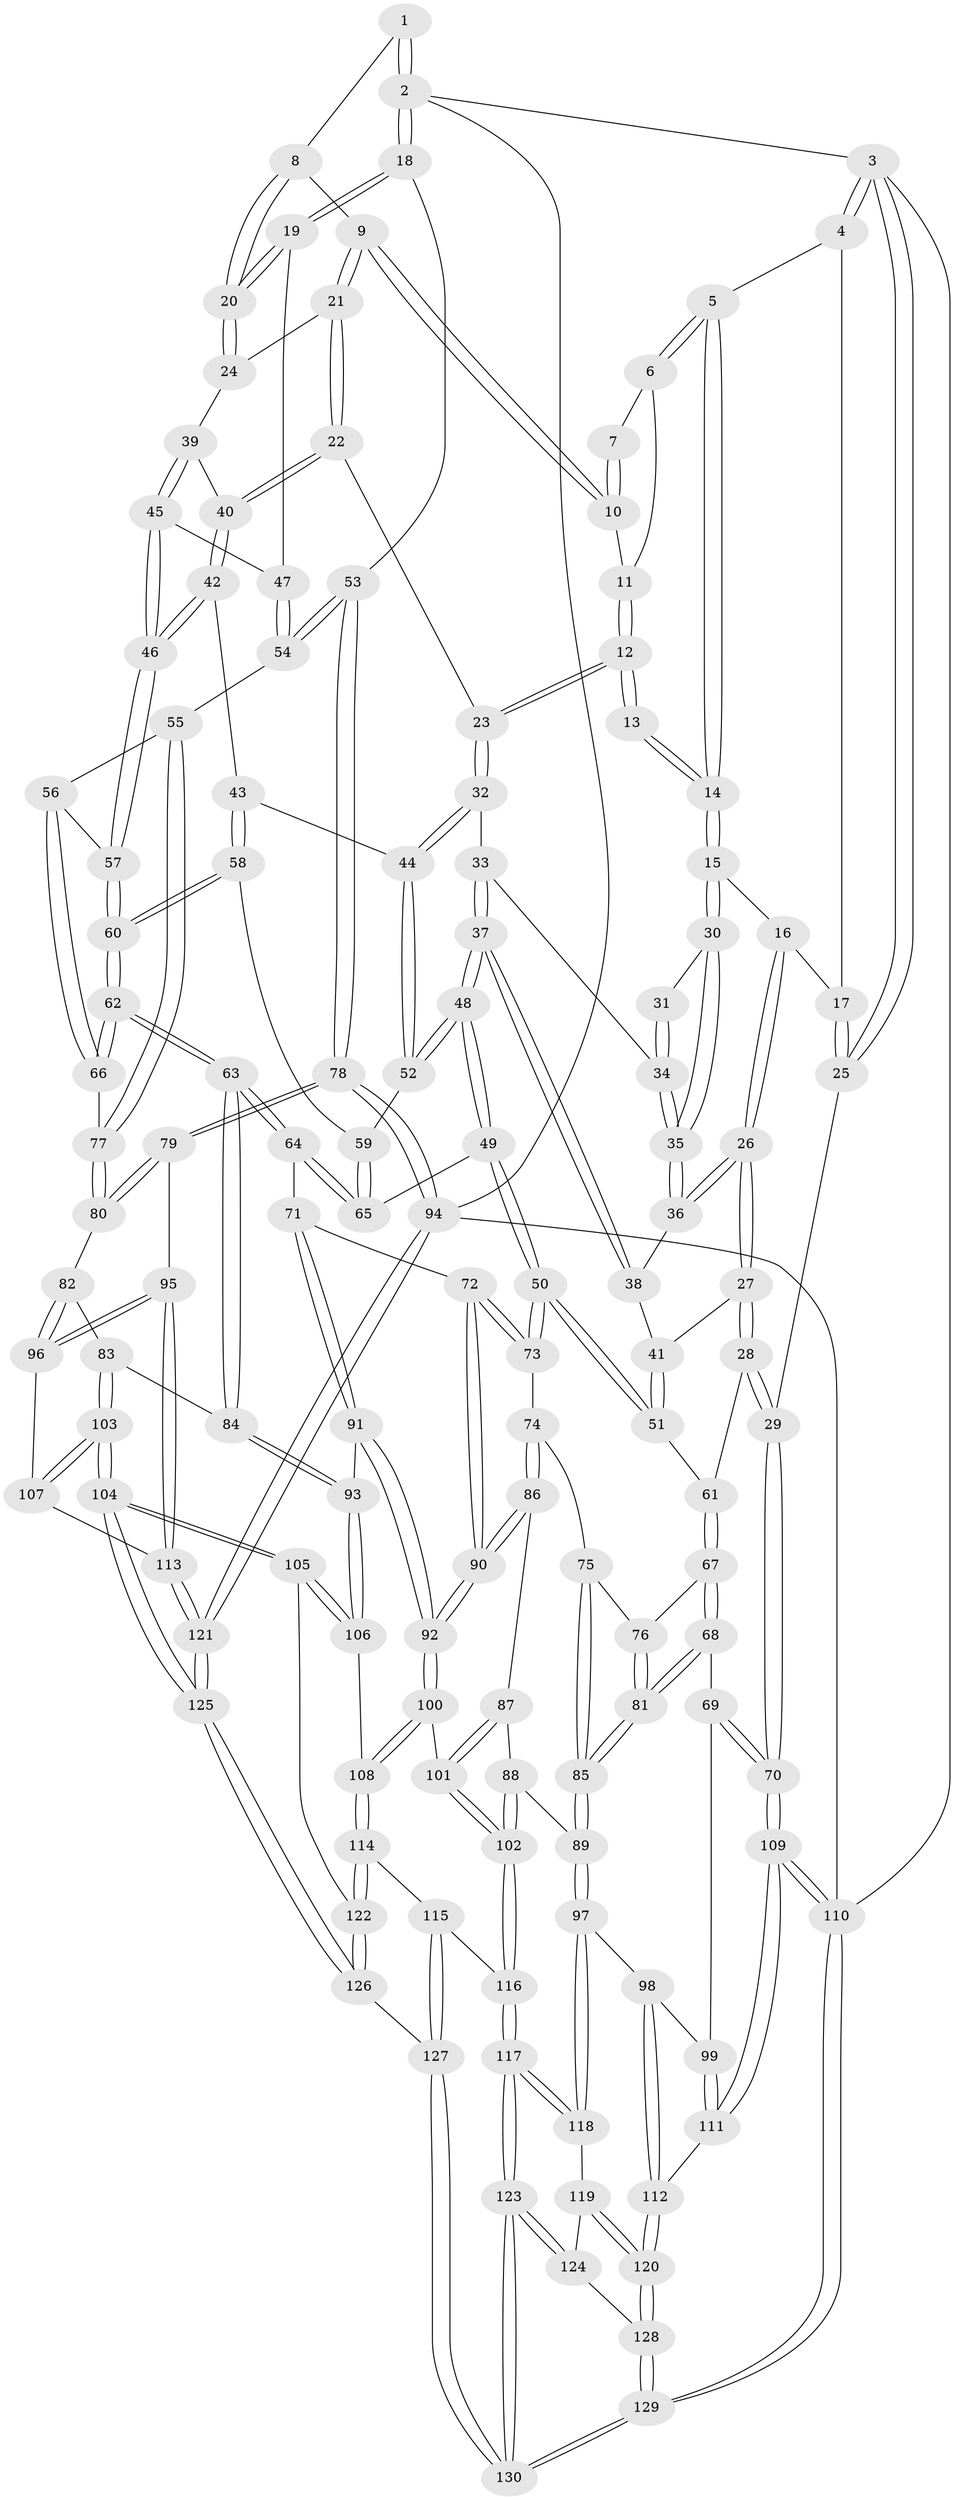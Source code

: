 // coarse degree distribution, {2: 0.1076923076923077, 4: 0.26153846153846155, 6: 0.015384615384615385, 3: 0.5692307692307692, 5: 0.046153846153846156}
// Generated by graph-tools (version 1.1) at 2025/54/03/04/25 22:54:09]
// undirected, 130 vertices, 322 edges
graph export_dot {
  node [color=gray90,style=filled];
  1 [pos="+0.8981881382606391+0"];
  2 [pos="+1+0"];
  3 [pos="+0+0"];
  4 [pos="+0.32221050872590457+0"];
  5 [pos="+0.3757688551355846+0"];
  6 [pos="+0.5350050475820702+0"];
  7 [pos="+0.6507130588739432+0"];
  8 [pos="+0.8266995421194943+0.056472166920097114"];
  9 [pos="+0.7274956334492033+0.10924484730898054"];
  10 [pos="+0.7231593502075436+0.10038342035341125"];
  11 [pos="+0.5917162901308056+0.047024385849976896"];
  12 [pos="+0.5710079463716241+0.152865178104381"];
  13 [pos="+0.5667366223906165+0.15233933731886473"];
  14 [pos="+0.3629688781318069+0"];
  15 [pos="+0.3344091226356099+0.0757978636464979"];
  16 [pos="+0.10515930037797783+0.1153930165381659"];
  17 [pos="+0.10300409678869497+0.11286882240050074"];
  18 [pos="+1+0.09148634349575124"];
  19 [pos="+1+0.1827341803701699"];
  20 [pos="+1+0.18083049221954872"];
  21 [pos="+0.7234046163695294+0.12906573302690133"];
  22 [pos="+0.6650531960095022+0.2067412549630582"];
  23 [pos="+0.6475075097213718+0.20679320356263778"];
  24 [pos="+0.8985996219342846+0.20716243668388956"];
  25 [pos="+0+0"];
  26 [pos="+0.11179082513589073+0.31011834649450976"];
  27 [pos="+0.09987092063737228+0.3337659826708652"];
  28 [pos="+0.06268828422290158+0.394582004488774"];
  29 [pos="+0+0.443432968065902"];
  30 [pos="+0.33569776142151697+0.11621135125381182"];
  31 [pos="+0.5201502062449306+0.1809213391787729"];
  32 [pos="+0.568123815083738+0.28685598253868416"];
  33 [pos="+0.46177628792392883+0.2435908266420706"];
  34 [pos="+0.460842893104027+0.2417622546662483"];
  35 [pos="+0.33320808698887094+0.1704891066190799"];
  36 [pos="+0.33254888119256104+0.17166528979727258"];
  37 [pos="+0.4387127270700932+0.39294982114146393"];
  38 [pos="+0.33529441669161814+0.19762285712505387"];
  39 [pos="+0.8130096127560322+0.2780857254912804"];
  40 [pos="+0.672732947438287+0.21741565066996135"];
  41 [pos="+0.32165184136420727+0.3107702487520146"];
  42 [pos="+0.6970604727948809+0.37647102735273896"];
  43 [pos="+0.6741502793069115+0.39200690404682415"];
  44 [pos="+0.5595645247785401+0.3246270139304989"];
  45 [pos="+0.8127547030734674+0.3634711527727948"];
  46 [pos="+0.7870716012834995+0.39702803923152874"];
  47 [pos="+0.9224117775261395+0.3587457190777406"];
  48 [pos="+0.4438855692011492+0.4526349959998856"];
  49 [pos="+0.42607856417807227+0.4710250921961755"];
  50 [pos="+0.3919290741561681+0.492739397486458"];
  51 [pos="+0.35990452129938455+0.47676290686635725"];
  52 [pos="+0.45840158249664376+0.4467724377291301"];
  53 [pos="+1+0.548386633782437"];
  54 [pos="+0.9693308871663417+0.5138093396713578"];
  55 [pos="+0.9517040626857088+0.5186638745155987"];
  56 [pos="+0.8299583346070812+0.4696173576807175"];
  57 [pos="+0.801542609857996+0.4466343711833315"];
  58 [pos="+0.6333161808668604+0.45511755312695956"];
  59 [pos="+0.6267102858086359+0.45592267286647975"];
  60 [pos="+0.6991130430594936+0.5417564022980642"];
  61 [pos="+0.12205565488890001+0.4279758814996679"];
  62 [pos="+0.7012971732450549+0.6414087644548002"];
  63 [pos="+0.6986702249870779+0.6451195095185935"];
  64 [pos="+0.6524106790418434+0.649794219675804"];
  65 [pos="+0.5874724858444547+0.5730647248114341"];
  66 [pos="+0.7750613959978506+0.6191089281997241"];
  67 [pos="+0.17152125971733487+0.5844535178571775"];
  68 [pos="+0.12166294580461758+0.7317822276862249"];
  69 [pos="+0.05520412093863234+0.7223963608012961"];
  70 [pos="+0+0.6276862491495196"];
  71 [pos="+0.6188028591062044+0.6675767691516933"];
  72 [pos="+0.6109260112154062+0.6689683304454136"];
  73 [pos="+0.38804783734433435+0.5891062114730568"];
  74 [pos="+0.3861944460666352+0.594120332435233"];
  75 [pos="+0.30740365544687526+0.6281347487140868"];
  76 [pos="+0.23294227472691562+0.6244528594992812"];
  77 [pos="+0.8703257151009199+0.6161072874627033"];
  78 [pos="+1+0.754927702632499"];
  79 [pos="+1+0.770454780874825"];
  80 [pos="+0.8983489061939778+0.6975854530784708"];
  81 [pos="+0.1388327503527122+0.7404938847859752"];
  82 [pos="+0.822417387361629+0.7675420424204084"];
  83 [pos="+0.759102023256796+0.7648717922760894"];
  84 [pos="+0.7443532475728707+0.7519515017628375"];
  85 [pos="+0.1889005458302307+0.779514617226828"];
  86 [pos="+0.40213796304582927+0.7102899322694477"];
  87 [pos="+0.31622636346945415+0.7819179377368679"];
  88 [pos="+0.3149829181869397+0.7825886220136485"];
  89 [pos="+0.2114873760790667+0.8150388560455968"];
  90 [pos="+0.47288498055820016+0.7819764671265811"];
  91 [pos="+0.6018417685465867+0.8080834765601332"];
  92 [pos="+0.47648698236184345+0.7942028643334934"];
  93 [pos="+0.6286589147815969+0.8331318303723614"];
  94 [pos="+1+1"];
  95 [pos="+1+0.8013606279665798"];
  96 [pos="+0.9011806341002899+0.8442873517475554"];
  97 [pos="+0.2112761827194174+0.8208868852465377"];
  98 [pos="+0.16755155700678973+0.8547430442974611"];
  99 [pos="+0.057734746227684625+0.8742556748898697"];
  100 [pos="+0.4733876117306342+0.8162230918578629"];
  101 [pos="+0.4094085601502929+0.8733266504775063"];
  102 [pos="+0.37678583720363934+0.9196622368155146"];
  103 [pos="+0.7553766883539876+0.9690724458868393"];
  104 [pos="+0.7420543299359601+0.9986055042713966"];
  105 [pos="+0.7083237763337249+0.9713800262788499"];
  106 [pos="+0.6293173539490937+0.8760990416450115"];
  107 [pos="+0.8917310928137053+0.8645095338238474"];
  108 [pos="+0.5256893993706133+0.9027581466689854"];
  109 [pos="+0+0.9623679330533446"];
  110 [pos="+0+1"];
  111 [pos="+0.028549400845448936+0.9182012491207637"];
  112 [pos="+0.09834287866104462+0.9581253930179652"];
  113 [pos="+0.937080561793706+0.9569113607479567"];
  114 [pos="+0.51974008065598+0.9427123706436588"];
  115 [pos="+0.4686691835510184+0.9564986197970193"];
  116 [pos="+0.3679653152976025+0.9380743160998919"];
  117 [pos="+0.35631848745405+0.9472460251417029"];
  118 [pos="+0.21517030044220142+0.829117368961538"];
  119 [pos="+0.20825587097718626+0.942449679710689"];
  120 [pos="+0.10317148159957974+0.9679819443924255"];
  121 [pos="+0.9956884513438701+1"];
  122 [pos="+0.5242715366908982+0.9497865712605514"];
  123 [pos="+0.30525990488595633+1"];
  124 [pos="+0.22096175957519273+0.9764417848958798"];
  125 [pos="+0.7871591586657416+1"];
  126 [pos="+0.5814954981863028+1"];
  127 [pos="+0.41806657727297325+1"];
  128 [pos="+0.10606033832843573+0.9882946225695786"];
  129 [pos="+0.10776393628073613+1"];
  130 [pos="+0.3032136854617616+1"];
  1 -- 2;
  1 -- 2;
  1 -- 8;
  2 -- 3;
  2 -- 18;
  2 -- 18;
  2 -- 94;
  3 -- 4;
  3 -- 4;
  3 -- 25;
  3 -- 25;
  3 -- 110;
  4 -- 5;
  4 -- 17;
  5 -- 6;
  5 -- 6;
  5 -- 14;
  5 -- 14;
  6 -- 7;
  6 -- 11;
  7 -- 10;
  7 -- 10;
  8 -- 9;
  8 -- 20;
  8 -- 20;
  9 -- 10;
  9 -- 10;
  9 -- 21;
  9 -- 21;
  10 -- 11;
  11 -- 12;
  11 -- 12;
  12 -- 13;
  12 -- 13;
  12 -- 23;
  12 -- 23;
  13 -- 14;
  13 -- 14;
  14 -- 15;
  14 -- 15;
  15 -- 16;
  15 -- 30;
  15 -- 30;
  16 -- 17;
  16 -- 26;
  16 -- 26;
  17 -- 25;
  17 -- 25;
  18 -- 19;
  18 -- 19;
  18 -- 53;
  19 -- 20;
  19 -- 20;
  19 -- 47;
  20 -- 24;
  20 -- 24;
  21 -- 22;
  21 -- 22;
  21 -- 24;
  22 -- 23;
  22 -- 40;
  22 -- 40;
  23 -- 32;
  23 -- 32;
  24 -- 39;
  25 -- 29;
  26 -- 27;
  26 -- 27;
  26 -- 36;
  26 -- 36;
  27 -- 28;
  27 -- 28;
  27 -- 41;
  28 -- 29;
  28 -- 29;
  28 -- 61;
  29 -- 70;
  29 -- 70;
  30 -- 31;
  30 -- 35;
  30 -- 35;
  31 -- 34;
  31 -- 34;
  32 -- 33;
  32 -- 44;
  32 -- 44;
  33 -- 34;
  33 -- 37;
  33 -- 37;
  34 -- 35;
  34 -- 35;
  35 -- 36;
  35 -- 36;
  36 -- 38;
  37 -- 38;
  37 -- 38;
  37 -- 48;
  37 -- 48;
  38 -- 41;
  39 -- 40;
  39 -- 45;
  39 -- 45;
  40 -- 42;
  40 -- 42;
  41 -- 51;
  41 -- 51;
  42 -- 43;
  42 -- 46;
  42 -- 46;
  43 -- 44;
  43 -- 58;
  43 -- 58;
  44 -- 52;
  44 -- 52;
  45 -- 46;
  45 -- 46;
  45 -- 47;
  46 -- 57;
  46 -- 57;
  47 -- 54;
  47 -- 54;
  48 -- 49;
  48 -- 49;
  48 -- 52;
  48 -- 52;
  49 -- 50;
  49 -- 50;
  49 -- 65;
  50 -- 51;
  50 -- 51;
  50 -- 73;
  50 -- 73;
  51 -- 61;
  52 -- 59;
  53 -- 54;
  53 -- 54;
  53 -- 78;
  53 -- 78;
  54 -- 55;
  55 -- 56;
  55 -- 77;
  55 -- 77;
  56 -- 57;
  56 -- 66;
  56 -- 66;
  57 -- 60;
  57 -- 60;
  58 -- 59;
  58 -- 60;
  58 -- 60;
  59 -- 65;
  59 -- 65;
  60 -- 62;
  60 -- 62;
  61 -- 67;
  61 -- 67;
  62 -- 63;
  62 -- 63;
  62 -- 66;
  62 -- 66;
  63 -- 64;
  63 -- 64;
  63 -- 84;
  63 -- 84;
  64 -- 65;
  64 -- 65;
  64 -- 71;
  66 -- 77;
  67 -- 68;
  67 -- 68;
  67 -- 76;
  68 -- 69;
  68 -- 81;
  68 -- 81;
  69 -- 70;
  69 -- 70;
  69 -- 99;
  70 -- 109;
  70 -- 109;
  71 -- 72;
  71 -- 91;
  71 -- 91;
  72 -- 73;
  72 -- 73;
  72 -- 90;
  72 -- 90;
  73 -- 74;
  74 -- 75;
  74 -- 86;
  74 -- 86;
  75 -- 76;
  75 -- 85;
  75 -- 85;
  76 -- 81;
  76 -- 81;
  77 -- 80;
  77 -- 80;
  78 -- 79;
  78 -- 79;
  78 -- 94;
  78 -- 94;
  79 -- 80;
  79 -- 80;
  79 -- 95;
  80 -- 82;
  81 -- 85;
  81 -- 85;
  82 -- 83;
  82 -- 96;
  82 -- 96;
  83 -- 84;
  83 -- 103;
  83 -- 103;
  84 -- 93;
  84 -- 93;
  85 -- 89;
  85 -- 89;
  86 -- 87;
  86 -- 90;
  86 -- 90;
  87 -- 88;
  87 -- 101;
  87 -- 101;
  88 -- 89;
  88 -- 102;
  88 -- 102;
  89 -- 97;
  89 -- 97;
  90 -- 92;
  90 -- 92;
  91 -- 92;
  91 -- 92;
  91 -- 93;
  92 -- 100;
  92 -- 100;
  93 -- 106;
  93 -- 106;
  94 -- 121;
  94 -- 121;
  94 -- 110;
  95 -- 96;
  95 -- 96;
  95 -- 113;
  95 -- 113;
  96 -- 107;
  97 -- 98;
  97 -- 118;
  97 -- 118;
  98 -- 99;
  98 -- 112;
  98 -- 112;
  99 -- 111;
  99 -- 111;
  100 -- 101;
  100 -- 108;
  100 -- 108;
  101 -- 102;
  101 -- 102;
  102 -- 116;
  102 -- 116;
  103 -- 104;
  103 -- 104;
  103 -- 107;
  103 -- 107;
  104 -- 105;
  104 -- 105;
  104 -- 125;
  104 -- 125;
  105 -- 106;
  105 -- 106;
  105 -- 122;
  106 -- 108;
  107 -- 113;
  108 -- 114;
  108 -- 114;
  109 -- 110;
  109 -- 110;
  109 -- 111;
  109 -- 111;
  110 -- 129;
  110 -- 129;
  111 -- 112;
  112 -- 120;
  112 -- 120;
  113 -- 121;
  113 -- 121;
  114 -- 115;
  114 -- 122;
  114 -- 122;
  115 -- 116;
  115 -- 127;
  115 -- 127;
  116 -- 117;
  116 -- 117;
  117 -- 118;
  117 -- 118;
  117 -- 123;
  117 -- 123;
  118 -- 119;
  119 -- 120;
  119 -- 120;
  119 -- 124;
  120 -- 128;
  120 -- 128;
  121 -- 125;
  121 -- 125;
  122 -- 126;
  122 -- 126;
  123 -- 124;
  123 -- 124;
  123 -- 130;
  123 -- 130;
  124 -- 128;
  125 -- 126;
  125 -- 126;
  126 -- 127;
  127 -- 130;
  127 -- 130;
  128 -- 129;
  128 -- 129;
  129 -- 130;
  129 -- 130;
}
